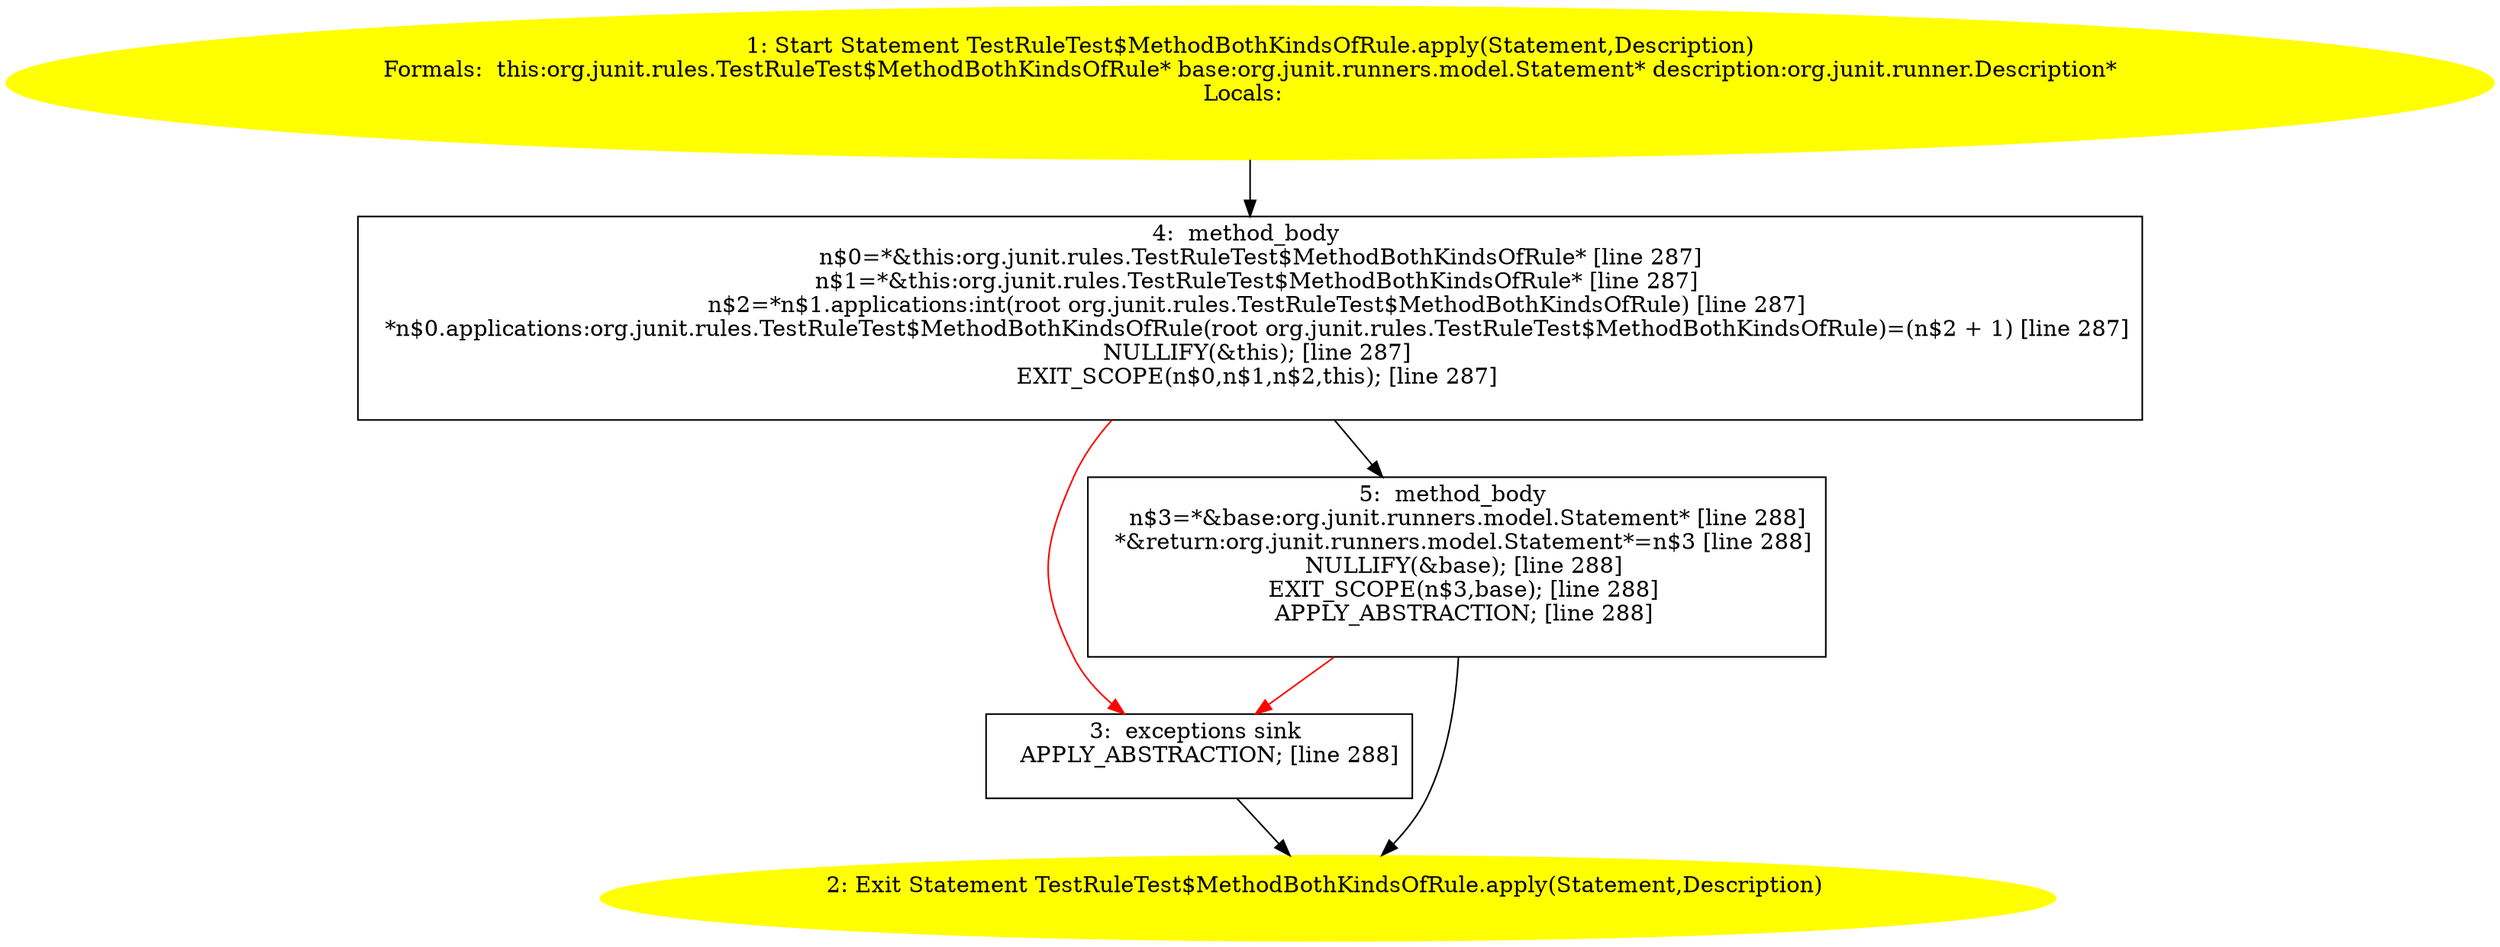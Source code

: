 /* @generated */
digraph cfg {
"org.junit.rules.TestRuleTest$MethodBothKindsOfRule.apply(org.junit.runners.model.Statement,org.junit.a696b581671d92f6f48e508c690c5fff_1" [label="1: Start Statement TestRuleTest$MethodBothKindsOfRule.apply(Statement,Description)\nFormals:  this:org.junit.rules.TestRuleTest$MethodBothKindsOfRule* base:org.junit.runners.model.Statement* description:org.junit.runner.Description*\nLocals:  \n  " color=yellow style=filled]
	

	 "org.junit.rules.TestRuleTest$MethodBothKindsOfRule.apply(org.junit.runners.model.Statement,org.junit.a696b581671d92f6f48e508c690c5fff_1" -> "org.junit.rules.TestRuleTest$MethodBothKindsOfRule.apply(org.junit.runners.model.Statement,org.junit.a696b581671d92f6f48e508c690c5fff_4" ;
"org.junit.rules.TestRuleTest$MethodBothKindsOfRule.apply(org.junit.runners.model.Statement,org.junit.a696b581671d92f6f48e508c690c5fff_2" [label="2: Exit Statement TestRuleTest$MethodBothKindsOfRule.apply(Statement,Description) \n  " color=yellow style=filled]
	

"org.junit.rules.TestRuleTest$MethodBothKindsOfRule.apply(org.junit.runners.model.Statement,org.junit.a696b581671d92f6f48e508c690c5fff_3" [label="3:  exceptions sink \n   APPLY_ABSTRACTION; [line 288]\n " shape="box"]
	

	 "org.junit.rules.TestRuleTest$MethodBothKindsOfRule.apply(org.junit.runners.model.Statement,org.junit.a696b581671d92f6f48e508c690c5fff_3" -> "org.junit.rules.TestRuleTest$MethodBothKindsOfRule.apply(org.junit.runners.model.Statement,org.junit.a696b581671d92f6f48e508c690c5fff_2" ;
"org.junit.rules.TestRuleTest$MethodBothKindsOfRule.apply(org.junit.runners.model.Statement,org.junit.a696b581671d92f6f48e508c690c5fff_4" [label="4:  method_body \n   n$0=*&this:org.junit.rules.TestRuleTest$MethodBothKindsOfRule* [line 287]\n  n$1=*&this:org.junit.rules.TestRuleTest$MethodBothKindsOfRule* [line 287]\n  n$2=*n$1.applications:int(root org.junit.rules.TestRuleTest$MethodBothKindsOfRule) [line 287]\n  *n$0.applications:org.junit.rules.TestRuleTest$MethodBothKindsOfRule(root org.junit.rules.TestRuleTest$MethodBothKindsOfRule)=(n$2 + 1) [line 287]\n  NULLIFY(&this); [line 287]\n  EXIT_SCOPE(n$0,n$1,n$2,this); [line 287]\n " shape="box"]
	

	 "org.junit.rules.TestRuleTest$MethodBothKindsOfRule.apply(org.junit.runners.model.Statement,org.junit.a696b581671d92f6f48e508c690c5fff_4" -> "org.junit.rules.TestRuleTest$MethodBothKindsOfRule.apply(org.junit.runners.model.Statement,org.junit.a696b581671d92f6f48e508c690c5fff_5" ;
	 "org.junit.rules.TestRuleTest$MethodBothKindsOfRule.apply(org.junit.runners.model.Statement,org.junit.a696b581671d92f6f48e508c690c5fff_4" -> "org.junit.rules.TestRuleTest$MethodBothKindsOfRule.apply(org.junit.runners.model.Statement,org.junit.a696b581671d92f6f48e508c690c5fff_3" [color="red" ];
"org.junit.rules.TestRuleTest$MethodBothKindsOfRule.apply(org.junit.runners.model.Statement,org.junit.a696b581671d92f6f48e508c690c5fff_5" [label="5:  method_body \n   n$3=*&base:org.junit.runners.model.Statement* [line 288]\n  *&return:org.junit.runners.model.Statement*=n$3 [line 288]\n  NULLIFY(&base); [line 288]\n  EXIT_SCOPE(n$3,base); [line 288]\n  APPLY_ABSTRACTION; [line 288]\n " shape="box"]
	

	 "org.junit.rules.TestRuleTest$MethodBothKindsOfRule.apply(org.junit.runners.model.Statement,org.junit.a696b581671d92f6f48e508c690c5fff_5" -> "org.junit.rules.TestRuleTest$MethodBothKindsOfRule.apply(org.junit.runners.model.Statement,org.junit.a696b581671d92f6f48e508c690c5fff_2" ;
	 "org.junit.rules.TestRuleTest$MethodBothKindsOfRule.apply(org.junit.runners.model.Statement,org.junit.a696b581671d92f6f48e508c690c5fff_5" -> "org.junit.rules.TestRuleTest$MethodBothKindsOfRule.apply(org.junit.runners.model.Statement,org.junit.a696b581671d92f6f48e508c690c5fff_3" [color="red" ];
}
